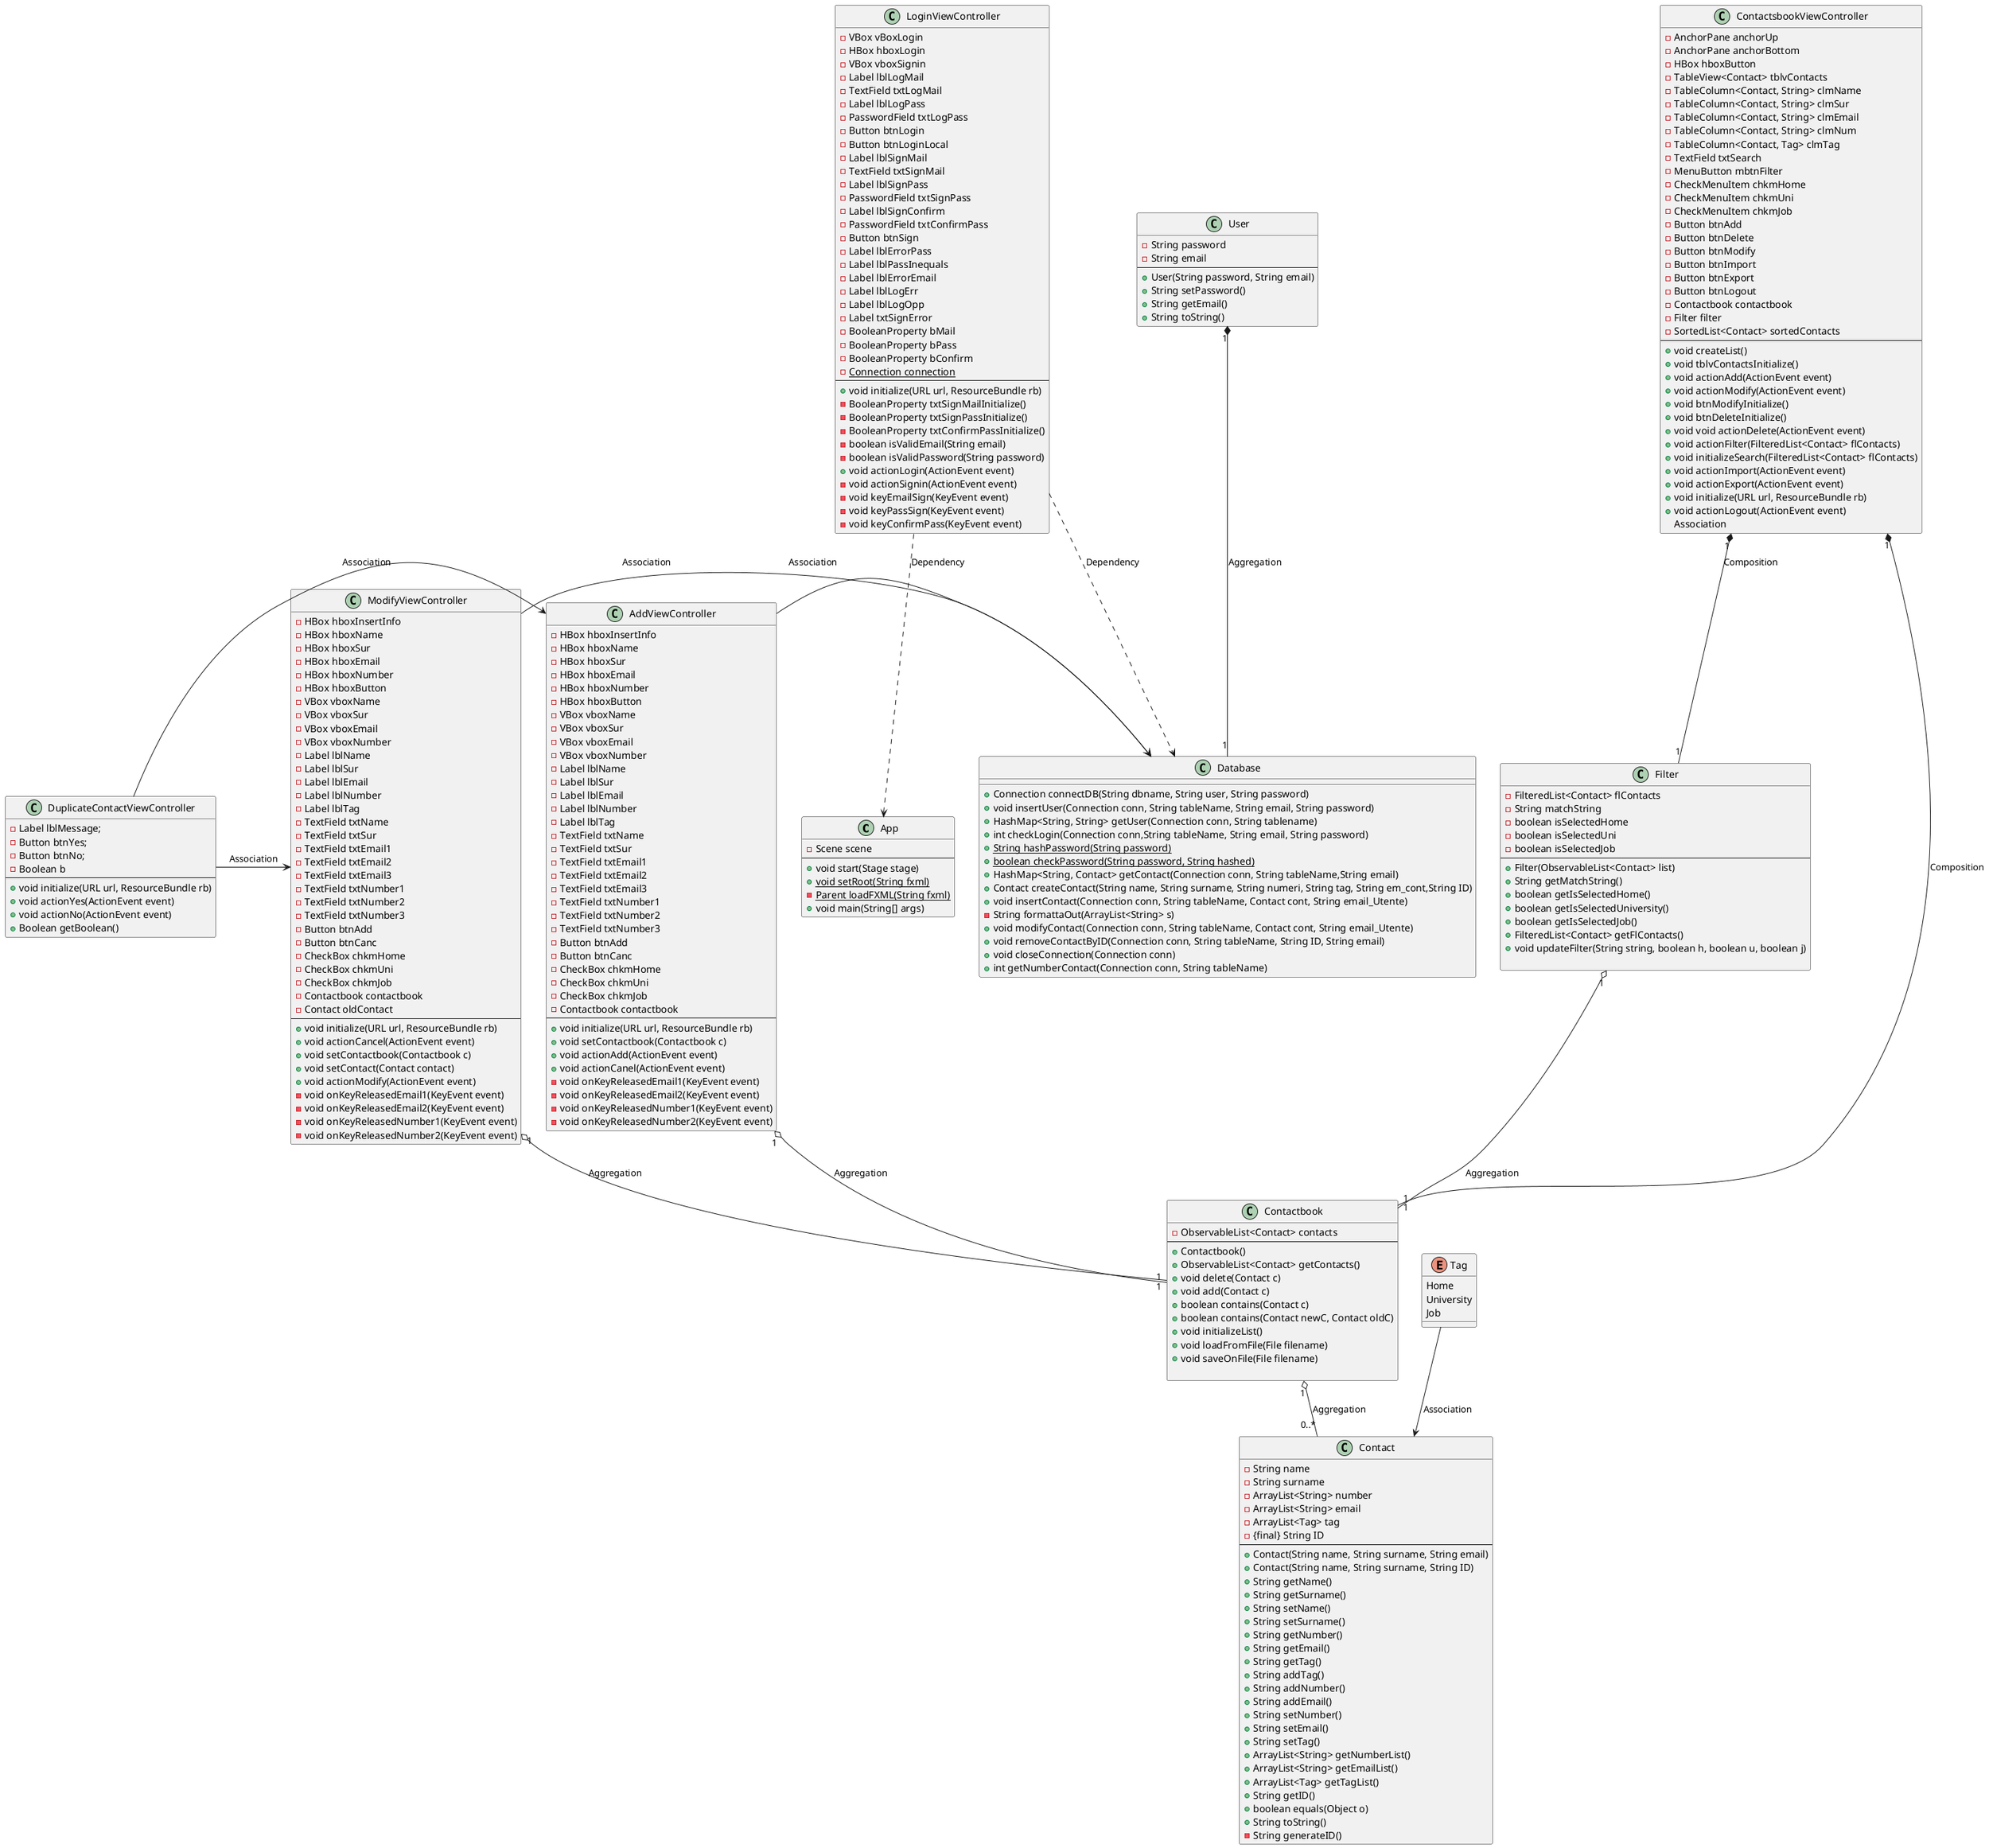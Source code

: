 @startuml

class App {
    - Scene scene
    --
    + void start(Stage stage)
    + {static} void setRoot(String fxml)
    - {static} Parent loadFXML(String fxml)
    + void main(String[] args)
}

class Database {
    + Connection connectDB(String dbname, String user, String password)
    + void insertUser(Connection conn, String tableName, String email, String password)    
    + HashMap<String, String> getUser(Connection conn, String tablename)
    + int checkLogin(Connection conn,String tableName, String email, String password)
    + {static} String hashPassword(String password)
    + {static} boolean checkPassword(String password, String hashed)
    + HashMap<String, Contact> getContact(Connection conn, String tableName,String email)
    + Contact createContact(String name, String surname, String numeri, String tag, String em_cont,String ID)
    + void insertContact(Connection conn, String tableName, Contact cont, String email_Utente)
    - String formattaOut(ArrayList<String> s)
    + void modifyContact(Connection conn, String tableName, Contact cont, String email_Utente)
    + void removeContactByID(Connection conn, String tableName, String ID, String email)
    + void closeConnection(Connection conn)
    + int getNumberContact(Connection conn, String tableName)
}


class User {
    - String password
    - String email
    --
    + User(String password, String email)
    + String setPassword()
    + String getEmail()
    + String toString()
}

class Contact {
    - String name
    - String surname
    - ArrayList<String> number
    - ArrayList<String> email
    - ArrayList<Tag> tag
    - {final} String ID
    --
    + Contact(String name, String surname, String email)
    + Contact(String name, String surname, String ID)
    + String getName()
    + String getSurname()
    + String setName()
    + String setSurname()
    + String getNumber()
    + String getEmail()
    + String getTag()
    + String addTag()
    + String addNumber()
    + String addEmail()
    + String setNumber()
    + String setEmail()
    + String setTag()
    + ArrayList<String> getNumberList()
    + ArrayList<String> getEmailList()
    + ArrayList<Tag> getTagList()
    + String getID()
    + boolean equals(Object o)
    + String toString()
    - String generateID()
}

class Contactbook {
    - ObservableList<Contact> contacts
    --
    + Contactbook()
    + ObservableList<Contact> getContacts()
    + void delete(Contact c)
    + void add(Contact c)
    + boolean contains(Contact c)
    + boolean contains(Contact newC, Contact oldC)
    + void initializeList()
    + void loadFromFile(File filename)
    + void saveOnFile(File filename)

}

class Filter {
    - FilteredList<Contact> flContacts
    - String matchString
    - boolean isSelectedHome
    - boolean isSelectedUni
    - boolean isSelectedJob
    --
    + Filter(ObservableList<Contact> list)
    + String getMatchString()
    + boolean getIsSelectedHome()
    + boolean getIsSelectedUniversity()
    + boolean getIsSelectedJob()
    + FilteredList<Contact> getFlContacts()
    + void updateFilter(String string, boolean h, boolean u, boolean j)

}

class LoginViewController {
    - VBox vBoxLogin
    - HBox hboxLogin
    - VBox vboxSignin
    - Label lblLogMail
    - TextField txtLogMail
    - Label lblLogPass
    - PasswordField txtLogPass
    - Button btnLogin
    - Button btnLoginLocal
    - Label lblSignMail
    - TextField txtSignMail
    - Label lblSignPass
    - PasswordField txtSignPass
    - Label lblSignConfirm
    - PasswordField txtConfirmPass
    - Button btnSign
    - Label lblErrorPass
    - Label lblPassInequals
    - Label lblErrorEmail
    - Label lblLogErr
    - Label lblLogOpp
    - Label txtSignError
    - BooleanProperty bMail
    - BooleanProperty bPass
    - BooleanProperty bConfirm
    -{static} Connection connection
    --
    + void initialize(URL url, ResourceBundle rb)
    - BooleanProperty txtSignMailInitialize()
    - BooleanProperty txtSignPassInitialize()
    - BooleanProperty txtConfirmPassInitialize()
    - boolean isValidEmail(String email)
    - boolean isValidPassword(String password)
    + void actionLogin(ActionEvent event)
    - void actionSignin(ActionEvent event)
    - void keyEmailSign(KeyEvent event)
    - void keyPassSign(KeyEvent event)
    - void keyConfirmPass(KeyEvent event)
}

class AddViewController {
    - HBox hboxInsertInfo
    - HBox hboxName
    - HBox hboxSur
    - HBox hboxEmail
    - HBox hboxNumber
    - HBox hboxButton
    - VBox vboxName
    - VBox vboxSur
    - VBox vboxEmail
    - VBox vboxNumber
    - Label lblName
    - Label lblSur
    - Label lblEmail
    - Label lblNumber
    - Label lblTag
    - TextField txtName
    - TextField txtSur
    - TextField txtEmail1
    - TextField txtEmail2
    - TextField txtEmail3
    - TextField txtNumber1
    - TextField txtNumber2
    - TextField txtNumber3
    - Button btnAdd
    - Button btnCanc
    - CheckBox chkmHome
    - CheckBox chkmUni
    - CheckBox chkmJob
    - Contactbook contactbook
    --
    + void initialize(URL url, ResourceBundle rb)
    + void setContactbook(Contactbook c)
    + void actionAdd(ActionEvent event)
    + void actionCanel(ActionEvent event)
    - void onKeyReleasedEmail1(KeyEvent event)
    - void onKeyReleasedEmail2(KeyEvent event)
    - void onKeyReleasedNumber1(KeyEvent event)
    - void onKeyReleasedNumber2(KeyEvent event)
}

class ModifyViewController {
    - HBox hboxInsertInfo
    - HBox hboxName
    - HBox hboxSur
    - HBox hboxEmail
    - HBox hboxNumber
    - HBox hboxButton
    - VBox vboxName
    - VBox vboxSur
    - VBox vboxEmail
    - VBox vboxNumber
    - Label lblName
    - Label lblSur
    - Label lblEmail
    - Label lblNumber
    - Label lblTag
    - TextField txtName
    - TextField txtSur
    - TextField txtEmail1
    - TextField txtEmail2
    - TextField txtEmail3
    - TextField txtNumber1
    - TextField txtNumber2
    - TextField txtNumber3
    - Button btnAdd
    - Button btnCanc
    - CheckBox chkmHome
    - CheckBox chkmUni
    - CheckBox chkmJob
    - Contactbook contactbook
    - Contact oldContact
    --
    + void initialize(URL url, ResourceBundle rb)
    + void actionCancel(ActionEvent event)
    + void setContactbook(Contactbook c)
    + void setContact(Contact contact)
    + void actionModify(ActionEvent event)
    - void onKeyReleasedEmail1(KeyEvent event)
    - void onKeyReleasedEmail2(KeyEvent event)
    - void onKeyReleasedNumber1(KeyEvent event)
    - void onKeyReleasedNumber2(KeyEvent event)
}

class ContactsbookViewController {
    - AnchorPane anchorUp
    - AnchorPane anchorBottom
    - HBox hboxButton
    - TableView<Contact> tblvContacts
    - TableColumn<Contact, String> clmName
    - TableColumn<Contact, String> clmSur
    - TableColumn<Contact, String> clmEmail
    - TableColumn<Contact, String> clmNum
    - TableColumn<Contact, Tag> clmTag
    - TextField txtSearch
    - MenuButton mbtnFilter
    - CheckMenuItem chkmHome
    - CheckMenuItem chkmUni
    - CheckMenuItem chkmJob
    - Button btnAdd
    - Button btnDelete
    - Button btnModify
    - Button btnImport
    - Button btnExport
    - Button btnLogout
    - Contactbook contactbook
    - Filter filter
    - SortedList<Contact> sortedContacts
    --
    + void createList()
    + void tblvContactsInitialize()
    + void actionAdd(ActionEvent event)
    + void actionModify(ActionEvent event)
    + void btnModifyInitialize()
    + void btnDeleteInitialize()
    + void void actionDelete(ActionEvent event)
    + void actionFilter(FilteredList<Contact> flContacts)
    + void initializeSearch(FilteredList<Contact> flContacts)
    + void actionImport(ActionEvent event)
    + void actionExport(ActionEvent event)
    + void initialize(URL url, ResourceBundle rb)
    + void actionLogout(ActionEvent event)
}

class DuplicateContactViewController {
    - Label lblMessage;
    - Button btnYes;
    - Button btnNo;
    - Boolean b
    --
    + void initialize(URL url, ResourceBundle rb)
    + void actionYes(ActionEvent event)
    + void actionNo(ActionEvent event)
    + Boolean getBoolean()
}

enum Tag {
    Home
    University
    Job
}

'Relazioni tra classi'
Tag --> Contact : Association
DuplicateContactViewController -> AddViewController : Association
DuplicateContactViewController -> ModifyViewController : Association
AddViewController -> Database : Association
ContactsbookViewController : Association
ModifyViewController -> Database : Association 

ContactsbookViewController "1" *-- "1" Contactbook : Composition
ContactsbookViewController "1" *-- "1" Filter : Composition

Filter "1" o-- "1" Contactbook : Aggregation
AddViewController "1" o-- "1" Contactbook : Aggregation
ModifyViewController  "1" o-- "1"  Contactbook : Aggregation 
Contactbook "1" o-- "0..*" Contact  : Aggregation
User "1" *-- "1" Database: Aggregation


LoginViewController ..> Database : Dependency
LoginViewController ..> App : Dependency

@enduml
